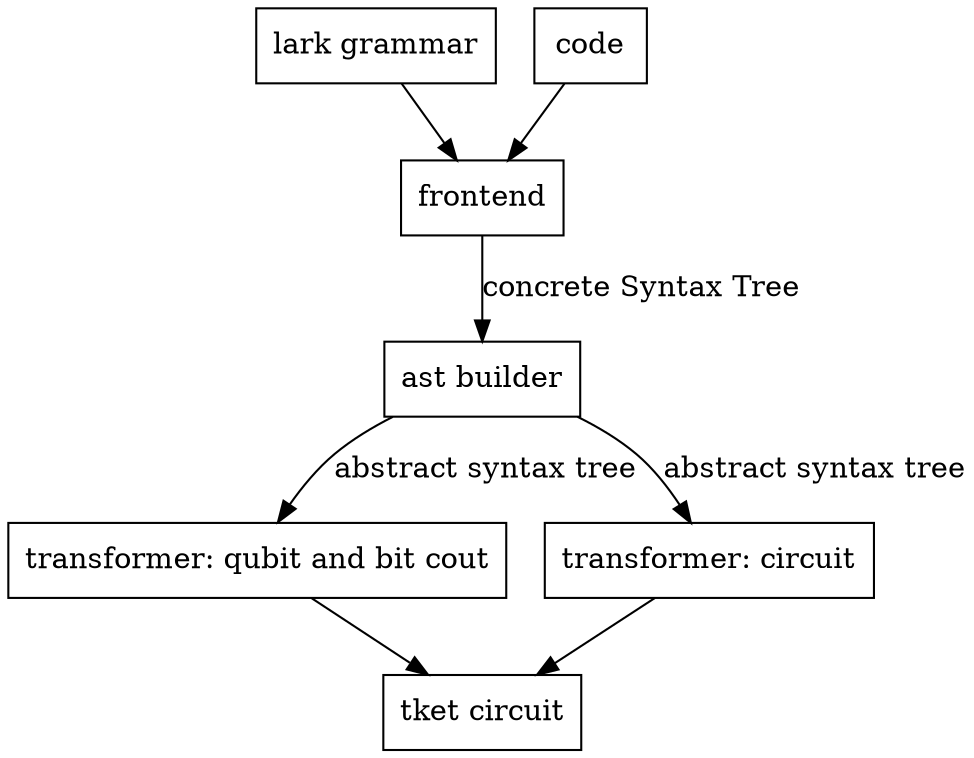 digraph spinach {
    node [shape=rectangle];

    e [label="lark grammar"]
    f [label="code"]
    a [label="frontend"]
    b [label="ast builder"]
    c [label="transformer: qubit and bit cout"]
    d [label="transformer: circuit"]
    g [label="tket circuit"]

    f -> a;
    e -> a;
    a -> b [label="concrete Syntax Tree"];
    b -> c [label="abstract syntax tree"];
    c -> g;
    b -> d [label="abstract syntax tree"];
    d -> g;
}

